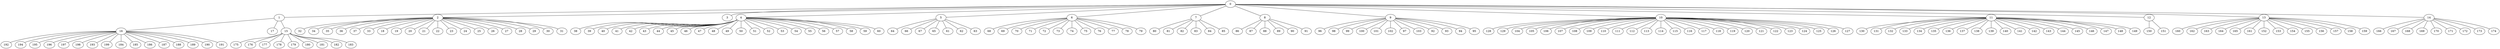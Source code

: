 
graph graphname {
    0 -- 1
0 -- 2
0 -- 3
0 -- 4
0 -- 5
0 -- 6
0 -- 7
0 -- 8
0 -- 9
0 -- 10
0 -- 11
0 -- 12
0 -- 13
0 -- 14
1 -- 16
1 -- 17
1 -- 15
2 -- 32
2 -- 34
2 -- 35
2 -- 36
2 -- 37
2 -- 33
2 -- 18
2 -- 19
2 -- 20
2 -- 21
2 -- 22
2 -- 23
2 -- 24
2 -- 25
2 -- 26
2 -- 27
2 -- 28
2 -- 29
2 -- 30
2 -- 31
4 -- 38
4 -- 39
4 -- 40
4 -- 41
4 -- 42
4 -- 43
4 -- 44
4 -- 45
4 -- 46
4 -- 47
4 -- 48
4 -- 49
4 -- 50
4 -- 51
4 -- 52
4 -- 53
4 -- 54
4 -- 55
4 -- 56
4 -- 57
4 -- 58
4 -- 59
4 -- 60
5 -- 64
5 -- 66
5 -- 67
5 -- 65
5 -- 61
5 -- 62
5 -- 63
6 -- 68
6 -- 69
6 -- 70
6 -- 71
6 -- 72
6 -- 73
6 -- 74
6 -- 75
6 -- 76
6 -- 77
6 -- 78
6 -- 79
7 -- 80
7 -- 81
7 -- 82
7 -- 83
7 -- 84
7 -- 85
8 -- 86
8 -- 87
8 -- 88
8 -- 89
8 -- 90
8 -- 91
9 -- 96
9 -- 98
9 -- 99
9 -- 100
9 -- 101
9 -- 102
9 -- 97
9 -- 103
9 -- 92
9 -- 93
9 -- 94
9 -- 95
10 -- 128
10 -- 129
10 -- 104
10 -- 105
10 -- 106
10 -- 107
10 -- 108
10 -- 109
10 -- 110
10 -- 111
10 -- 112
10 -- 113
10 -- 114
10 -- 115
10 -- 116
10 -- 117
10 -- 118
10 -- 119
10 -- 120
10 -- 121
10 -- 122
10 -- 123
10 -- 124
10 -- 125
10 -- 126
10 -- 127
11 -- 130
11 -- 131
11 -- 132
11 -- 133
11 -- 134
11 -- 135
11 -- 136
11 -- 137
11 -- 138
11 -- 139
11 -- 140
11 -- 141
11 -- 142
11 -- 143
11 -- 144
11 -- 145
11 -- 146
11 -- 147
11 -- 148
11 -- 149
12 -- 150
12 -- 151
13 -- 160
13 -- 162
13 -- 163
13 -- 164
13 -- 165
13 -- 161
13 -- 152
13 -- 153
13 -- 154
13 -- 155
13 -- 156
13 -- 157
13 -- 158
13 -- 159
14 -- 166
14 -- 167
14 -- 168
14 -- 169
14 -- 170
14 -- 171
14 -- 172
14 -- 173
14 -- 174
15 -- 175
15 -- 176
15 -- 177
15 -- 178
15 -- 179
15 -- 180
15 -- 181
15 -- 182
15 -- 183
16 -- 192
16 -- 194
16 -- 195
16 -- 196
16 -- 197
16 -- 198
16 -- 193
16 -- 199
16 -- 184
16 -- 185
16 -- 186
16 -- 187
16 -- 188
16 -- 189
16 -- 190
16 -- 191

}

